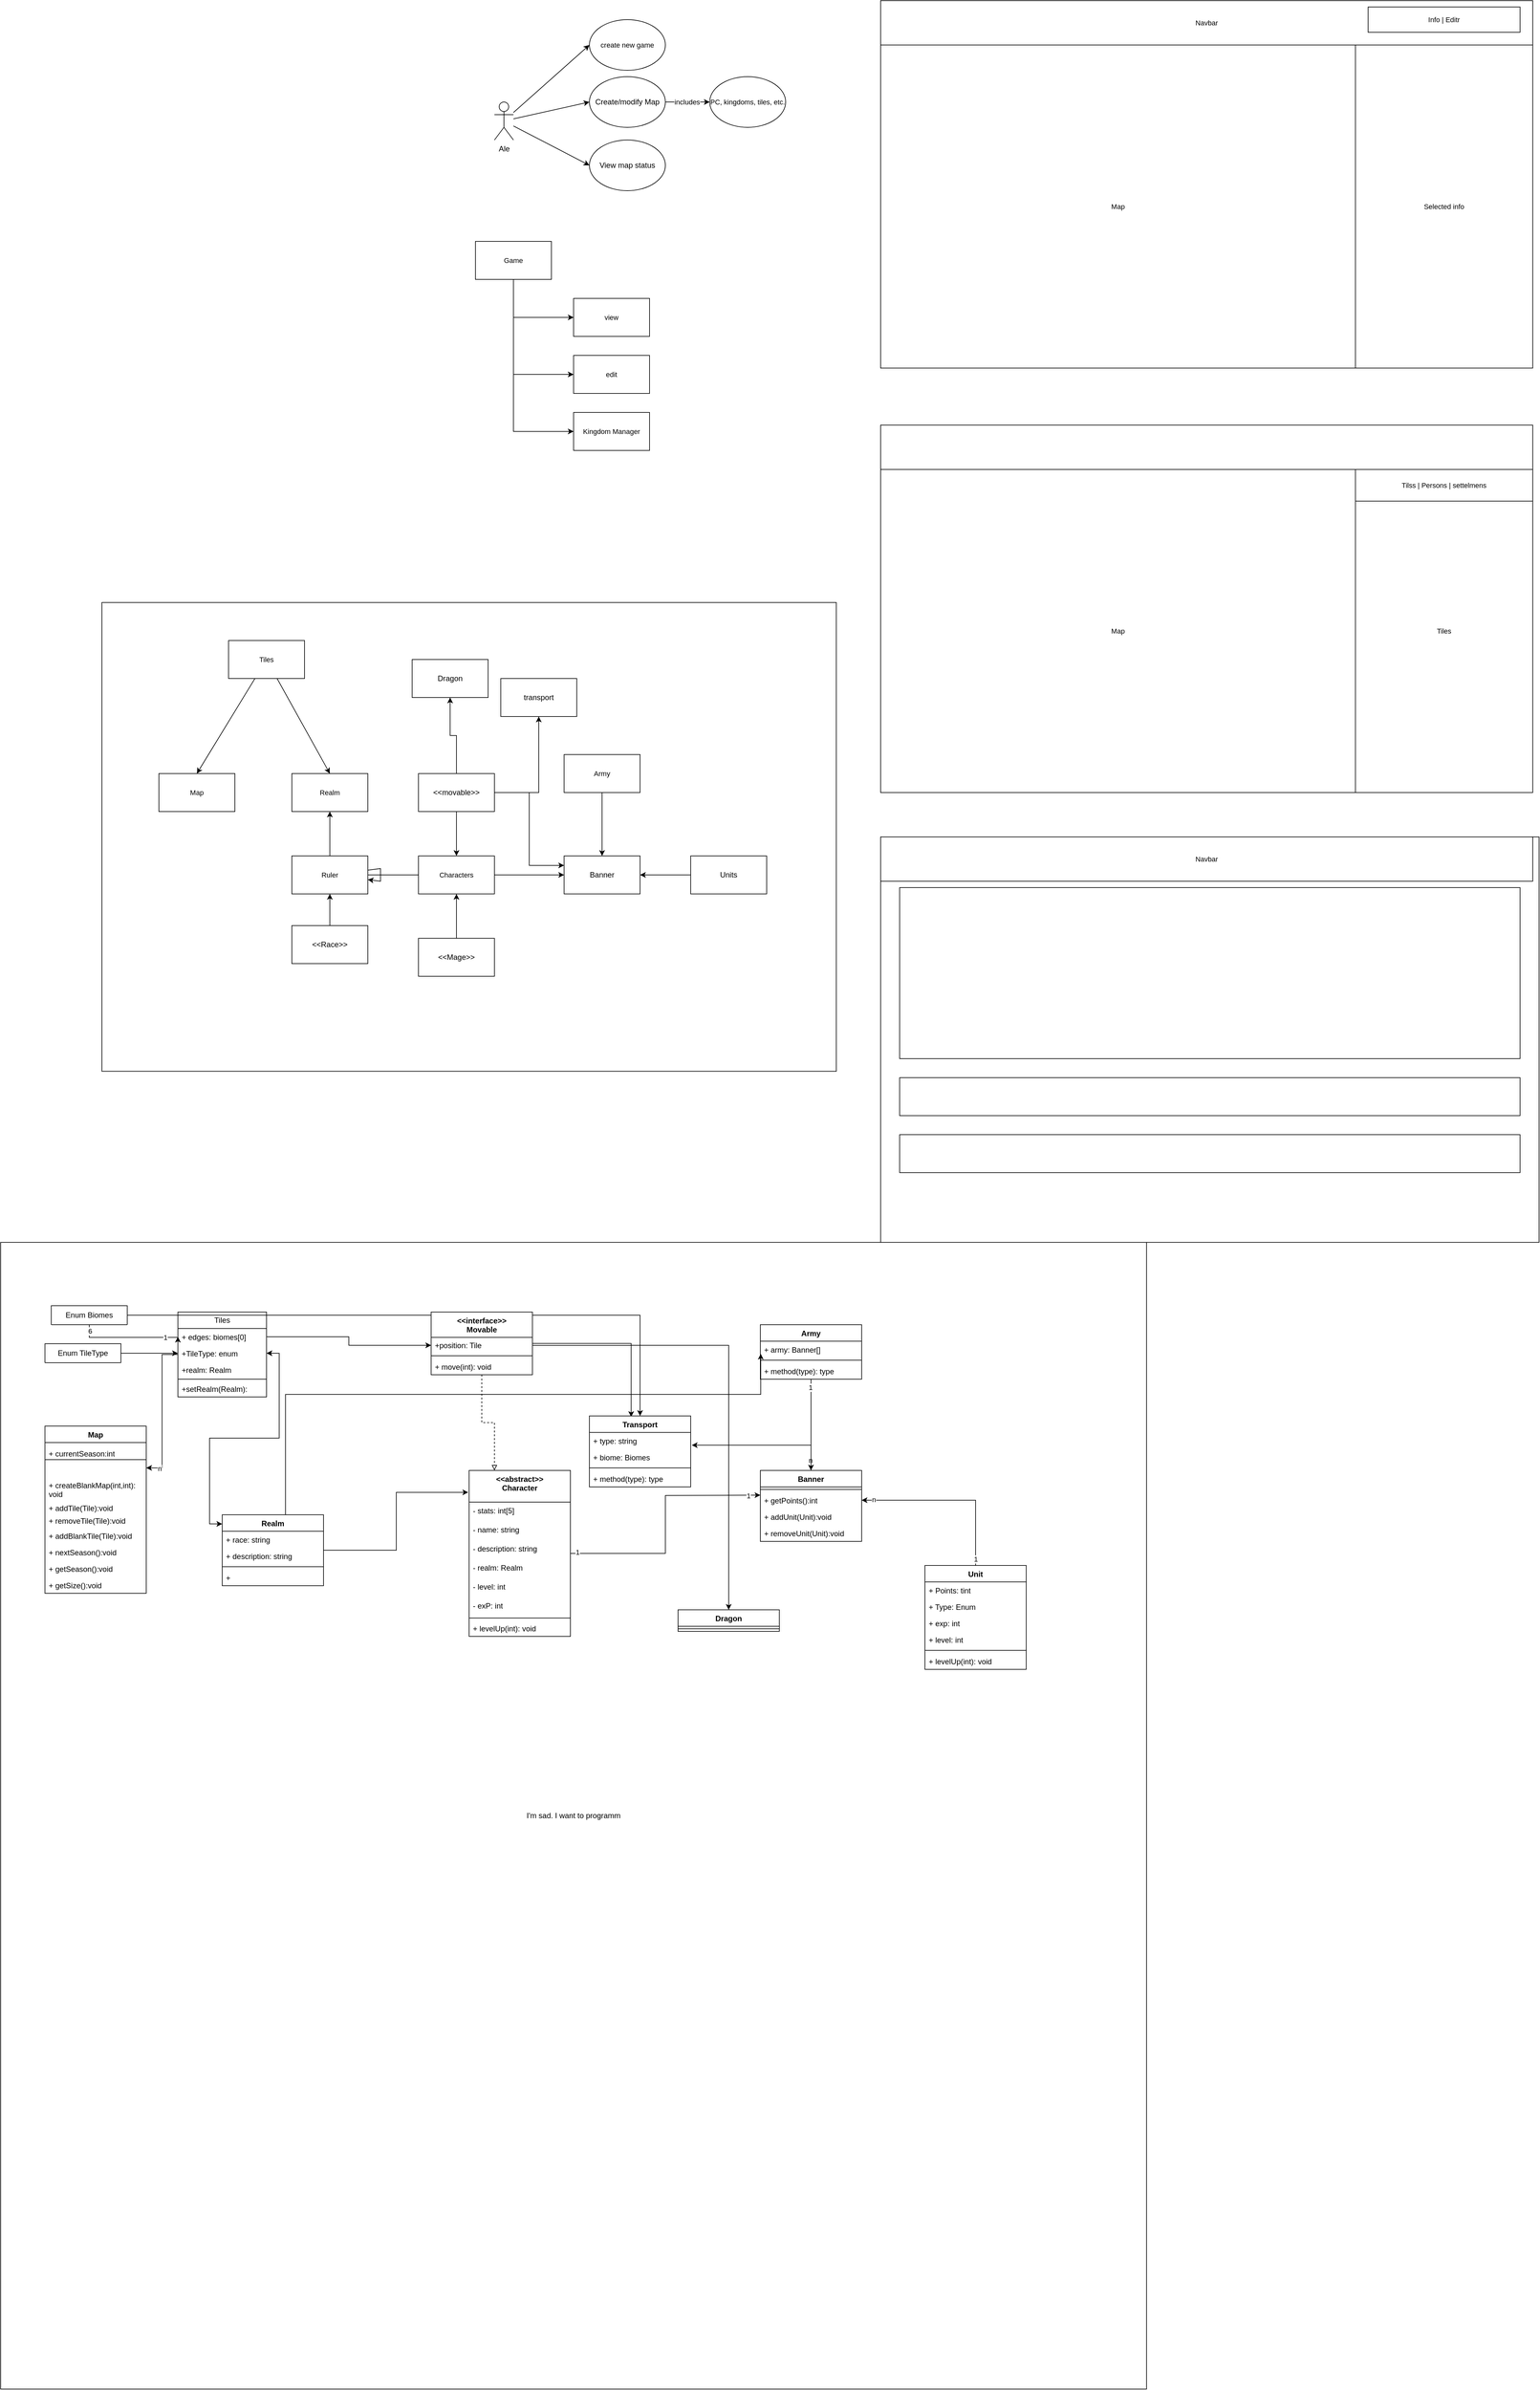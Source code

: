 <mxfile version="21.7.5" type="device">
  <diagram name="Page-1" id="TqqTAsAjZJMeNJRLHUZa">
    <mxGraphModel dx="2578" dy="933" grid="1" gridSize="10" guides="1" tooltips="1" connect="1" arrows="1" fold="1" page="1" pageScale="1" pageWidth="850" pageHeight="1100" math="0" shadow="0">
      <root>
        <mxCell id="0" />
        <mxCell id="1" parent="0" />
        <mxCell id="KVUUFLUfc_N9ao4nnfGN-22" style="edgeStyle=orthogonalEdgeStyle;rounded=0;orthogonalLoop=1;jettySize=auto;html=1;entryX=0;entryY=0.714;entryDx=0;entryDy=0;entryPerimeter=0;" edge="1" parent="1" target="CZ1lrIifO0LZKto8XflS-39">
          <mxGeometry relative="1" as="geometry">
            <mxPoint x="-390" y="2319.034" as="sourcePoint" />
          </mxGeometry>
        </mxCell>
        <mxCell id="KVUUFLUfc_N9ao4nnfGN-23" value="n" style="edgeLabel;html=1;align=center;verticalAlign=middle;resizable=0;points=[];" vertex="1" connectable="0" parent="KVUUFLUfc_N9ao4nnfGN-22">
          <mxGeometry x="-0.52" relative="1" as="geometry">
            <mxPoint as="offset" />
          </mxGeometry>
        </mxCell>
        <mxCell id="KVUUFLUfc_N9ao4nnfGN-24" value="1" style="edgeLabel;html=1;align=center;verticalAlign=middle;resizable=0;points=[];" vertex="1" connectable="0" parent="KVUUFLUfc_N9ao4nnfGN-22">
          <mxGeometry x="0.889" y="-1" relative="1" as="geometry">
            <mxPoint as="offset" />
          </mxGeometry>
        </mxCell>
        <mxCell id="pmgiUaEdcNsAFJu2POZZ-5" style="rounded=0;orthogonalLoop=1;jettySize=auto;html=1;entryX=0;entryY=0.5;entryDx=0;entryDy=0;" parent="1" source="pmgiUaEdcNsAFJu2POZZ-1" target="pmgiUaEdcNsAFJu2POZZ-2" edge="1">
          <mxGeometry relative="1" as="geometry" />
        </mxCell>
        <mxCell id="pmgiUaEdcNsAFJu2POZZ-6" style="rounded=0;orthogonalLoop=1;jettySize=auto;html=1;entryX=0;entryY=0.5;entryDx=0;entryDy=0;" parent="1" source="pmgiUaEdcNsAFJu2POZZ-1" target="pmgiUaEdcNsAFJu2POZZ-3" edge="1">
          <mxGeometry relative="1" as="geometry" />
        </mxCell>
        <mxCell id="pmgiUaEdcNsAFJu2POZZ-13" style="edgeStyle=none;shape=connector;rounded=0;orthogonalLoop=1;jettySize=auto;html=1;entryX=0;entryY=0.5;entryDx=0;entryDy=0;labelBackgroundColor=default;strokeColor=default;fontFamily=Helvetica;fontSize=11;fontColor=default;endArrow=classic;" parent="1" source="pmgiUaEdcNsAFJu2POZZ-1" target="pmgiUaEdcNsAFJu2POZZ-12" edge="1">
          <mxGeometry relative="1" as="geometry" />
        </mxCell>
        <mxCell id="pmgiUaEdcNsAFJu2POZZ-1" value="Ale" style="shape=umlActor;verticalLabelPosition=bottom;verticalAlign=top;html=1;outlineConnect=0;" parent="1" vertex="1">
          <mxGeometry x="160" y="190" width="30" height="60" as="geometry" />
        </mxCell>
        <mxCell id="pmgiUaEdcNsAFJu2POZZ-9" style="edgeStyle=none;shape=connector;rounded=0;orthogonalLoop=1;jettySize=auto;html=1;entryX=0;entryY=0.5;entryDx=0;entryDy=0;labelBackgroundColor=default;strokeColor=default;fontFamily=Helvetica;fontSize=11;fontColor=default;endArrow=classic;" parent="1" source="pmgiUaEdcNsAFJu2POZZ-2" target="pmgiUaEdcNsAFJu2POZZ-8" edge="1">
          <mxGeometry relative="1" as="geometry" />
        </mxCell>
        <mxCell id="pmgiUaEdcNsAFJu2POZZ-10" value="includes" style="edgeLabel;html=1;align=center;verticalAlign=middle;resizable=0;points=[];fontSize=11;fontFamily=Helvetica;fontColor=default;" parent="pmgiUaEdcNsAFJu2POZZ-9" connectable="0" vertex="1">
          <mxGeometry x="0.149" y="-1" relative="1" as="geometry">
            <mxPoint x="-6" y="-1" as="offset" />
          </mxGeometry>
        </mxCell>
        <mxCell id="pmgiUaEdcNsAFJu2POZZ-2" value="Create/modify Map" style="ellipse;whiteSpace=wrap;html=1;" parent="1" vertex="1">
          <mxGeometry x="310" y="150" width="120" height="80" as="geometry" />
        </mxCell>
        <mxCell id="pmgiUaEdcNsAFJu2POZZ-3" value="View map status" style="ellipse;whiteSpace=wrap;html=1;" parent="1" vertex="1">
          <mxGeometry x="310" y="250" width="120" height="80" as="geometry" />
        </mxCell>
        <mxCell id="pmgiUaEdcNsAFJu2POZZ-8" value="PC, kingdoms, tiles, etc." style="ellipse;whiteSpace=wrap;html=1;fontFamily=Helvetica;fontSize=11;fontColor=default;" parent="1" vertex="1">
          <mxGeometry x="500" y="150" width="120" height="80" as="geometry" />
        </mxCell>
        <mxCell id="pmgiUaEdcNsAFJu2POZZ-12" value="create new game" style="ellipse;whiteSpace=wrap;html=1;fontFamily=Helvetica;fontSize=11;fontColor=default;" parent="1" vertex="1">
          <mxGeometry x="310" y="60" width="120" height="80" as="geometry" />
        </mxCell>
        <mxCell id="pmgiUaEdcNsAFJu2POZZ-22" style="edgeStyle=elbowEdgeStyle;shape=connector;rounded=0;orthogonalLoop=1;jettySize=auto;html=1;entryX=0;entryY=0.5;entryDx=0;entryDy=0;labelBackgroundColor=default;strokeColor=default;fontFamily=Helvetica;fontSize=11;fontColor=default;endArrow=classic;" parent="1" source="pmgiUaEdcNsAFJu2POZZ-15" target="pmgiUaEdcNsAFJu2POZZ-18" edge="1">
          <mxGeometry relative="1" as="geometry">
            <Array as="points">
              <mxPoint x="190" y="480" />
            </Array>
          </mxGeometry>
        </mxCell>
        <mxCell id="pmgiUaEdcNsAFJu2POZZ-24" value="" style="edgeStyle=elbowEdgeStyle;shape=connector;rounded=0;orthogonalLoop=1;jettySize=auto;html=1;labelBackgroundColor=default;strokeColor=default;fontFamily=Helvetica;fontSize=11;fontColor=default;endArrow=classic;" parent="1" source="pmgiUaEdcNsAFJu2POZZ-15" target="pmgiUaEdcNsAFJu2POZZ-23" edge="1">
          <mxGeometry relative="1" as="geometry">
            <Array as="points">
              <mxPoint x="190" y="530" />
            </Array>
          </mxGeometry>
        </mxCell>
        <mxCell id="pmgiUaEdcNsAFJu2POZZ-37" value="" style="edgeStyle=elbowEdgeStyle;shape=connector;rounded=0;orthogonalLoop=1;jettySize=auto;html=1;labelBackgroundColor=default;strokeColor=default;fontFamily=Helvetica;fontSize=11;fontColor=default;endArrow=classic;" parent="1" source="pmgiUaEdcNsAFJu2POZZ-15" target="pmgiUaEdcNsAFJu2POZZ-36" edge="1">
          <mxGeometry relative="1" as="geometry">
            <Array as="points">
              <mxPoint x="190" y="640" />
            </Array>
          </mxGeometry>
        </mxCell>
        <mxCell id="pmgiUaEdcNsAFJu2POZZ-15" value="Game" style="rounded=0;whiteSpace=wrap;html=1;fontFamily=Helvetica;fontSize=11;fontColor=default;" parent="1" vertex="1">
          <mxGeometry x="130" y="410" width="120" height="60" as="geometry" />
        </mxCell>
        <mxCell id="pmgiUaEdcNsAFJu2POZZ-18" value="view" style="rounded=0;whiteSpace=wrap;html=1;fontFamily=Helvetica;fontSize=11;fontColor=default;" parent="1" vertex="1">
          <mxGeometry x="285" y="500" width="120" height="60" as="geometry" />
        </mxCell>
        <mxCell id="pmgiUaEdcNsAFJu2POZZ-23" value="edit" style="rounded=0;whiteSpace=wrap;html=1;fontFamily=Helvetica;fontSize=11;fontColor=default;" parent="1" vertex="1">
          <mxGeometry x="285" y="590" width="120" height="60" as="geometry" />
        </mxCell>
        <mxCell id="pmgiUaEdcNsAFJu2POZZ-26" value="" style="rounded=0;whiteSpace=wrap;html=1;fontFamily=Helvetica;fontSize=11;fontColor=default;" parent="1" vertex="1">
          <mxGeometry x="770" y="30" width="1030" height="580" as="geometry" />
        </mxCell>
        <mxCell id="pmgiUaEdcNsAFJu2POZZ-27" value="Navbar" style="rounded=0;whiteSpace=wrap;html=1;fontFamily=Helvetica;fontSize=11;fontColor=default;" parent="1" vertex="1">
          <mxGeometry x="770" y="30" width="1030" height="70" as="geometry" />
        </mxCell>
        <mxCell id="pmgiUaEdcNsAFJu2POZZ-28" value="Map" style="rounded=0;whiteSpace=wrap;html=1;fontFamily=Helvetica;fontSize=11;fontColor=default;" parent="1" vertex="1">
          <mxGeometry x="770" y="100" width="750" height="510" as="geometry" />
        </mxCell>
        <mxCell id="pmgiUaEdcNsAFJu2POZZ-29" value="Selected info" style="rounded=0;whiteSpace=wrap;html=1;fontFamily=Helvetica;fontSize=11;fontColor=default;" parent="1" vertex="1">
          <mxGeometry x="1520" y="100" width="280" height="510" as="geometry" />
        </mxCell>
        <mxCell id="pmgiUaEdcNsAFJu2POZZ-30" value="" style="rounded=0;whiteSpace=wrap;html=1;fontFamily=Helvetica;fontSize=11;fontColor=default;" parent="1" vertex="1">
          <mxGeometry x="770" y="700" width="1030" height="580" as="geometry" />
        </mxCell>
        <mxCell id="pmgiUaEdcNsAFJu2POZZ-31" value="MAp creator" style="rounded=0;whiteSpace=wrap;html=1;fontFamily=Helvetica;fontSize=11;fontColor=default;" parent="1" vertex="1">
          <mxGeometry x="770" y="1350" width="1030" height="70" as="geometry" />
        </mxCell>
        <mxCell id="pmgiUaEdcNsAFJu2POZZ-32" value="Map" style="rounded=0;whiteSpace=wrap;html=1;fontFamily=Helvetica;fontSize=11;fontColor=default;" parent="1" vertex="1">
          <mxGeometry x="770" y="770" width="750" height="510" as="geometry" />
        </mxCell>
        <mxCell id="pmgiUaEdcNsAFJu2POZZ-33" value="Tiles" style="rounded=0;whiteSpace=wrap;html=1;fontFamily=Helvetica;fontSize=11;fontColor=default;" parent="1" vertex="1">
          <mxGeometry x="1520" y="770" width="280" height="510" as="geometry" />
        </mxCell>
        <mxCell id="pmgiUaEdcNsAFJu2POZZ-34" value="Tilss | Persons | settelmens" style="rounded=0;whiteSpace=wrap;html=1;fontFamily=Helvetica;fontSize=11;fontColor=default;" parent="1" vertex="1">
          <mxGeometry x="1520" y="770" width="280" height="50" as="geometry" />
        </mxCell>
        <mxCell id="pmgiUaEdcNsAFJu2POZZ-35" value="Info | Editr" style="rounded=0;whiteSpace=wrap;html=1;fontFamily=Helvetica;fontSize=11;fontColor=default;" parent="1" vertex="1">
          <mxGeometry x="1540" y="40" width="240" height="40" as="geometry" />
        </mxCell>
        <mxCell id="pmgiUaEdcNsAFJu2POZZ-36" value="Kingdom Manager" style="rounded=0;whiteSpace=wrap;html=1;fontFamily=Helvetica;fontSize=11;fontColor=default;" parent="1" vertex="1">
          <mxGeometry x="285" y="680" width="120" height="60" as="geometry" />
        </mxCell>
        <mxCell id="pmgiUaEdcNsAFJu2POZZ-38" value="" style="rounded=0;whiteSpace=wrap;html=1;fontFamily=Helvetica;fontSize=11;fontColor=default;" parent="1" vertex="1">
          <mxGeometry x="770" y="1350" width="1040" height="640" as="geometry" />
        </mxCell>
        <mxCell id="pmgiUaEdcNsAFJu2POZZ-39" value="" style="rounded=0;whiteSpace=wrap;html=1;fontFamily=Helvetica;fontSize=11;fontColor=default;" parent="1" vertex="1">
          <mxGeometry x="800" y="1430" width="980" height="270" as="geometry" />
        </mxCell>
        <mxCell id="pmgiUaEdcNsAFJu2POZZ-40" value="" style="rounded=0;whiteSpace=wrap;html=1;fontFamily=Helvetica;fontSize=11;fontColor=default;" parent="1" vertex="1">
          <mxGeometry x="800" y="1730" width="980" height="60" as="geometry" />
        </mxCell>
        <mxCell id="pmgiUaEdcNsAFJu2POZZ-41" value="" style="rounded=0;whiteSpace=wrap;html=1;fontFamily=Helvetica;fontSize=11;fontColor=default;" parent="1" vertex="1">
          <mxGeometry x="800" y="1820" width="980" height="60" as="geometry" />
        </mxCell>
        <mxCell id="pmgiUaEdcNsAFJu2POZZ-42" value="Navbar" style="rounded=0;whiteSpace=wrap;html=1;fontFamily=Helvetica;fontSize=11;fontColor=default;" parent="1" vertex="1">
          <mxGeometry x="770" y="1350" width="1030" height="70" as="geometry" />
        </mxCell>
        <mxCell id="pmgiUaEdcNsAFJu2POZZ-43" value="" style="rounded=0;whiteSpace=wrap;html=1;fontFamily=Helvetica;fontSize=11;fontColor=default;" parent="1" vertex="1">
          <mxGeometry x="-460" y="980" width="1160" height="740" as="geometry" />
        </mxCell>
        <mxCell id="pmgiUaEdcNsAFJu2POZZ-44" value="Map" style="rounded=0;whiteSpace=wrap;html=1;fontFamily=Helvetica;fontSize=11;fontColor=default;" parent="1" vertex="1">
          <mxGeometry x="-370" y="1250" width="120" height="60" as="geometry" />
        </mxCell>
        <mxCell id="pmgiUaEdcNsAFJu2POZZ-73" style="edgeStyle=none;shape=connector;rounded=0;orthogonalLoop=1;jettySize=auto;html=1;entryX=0.5;entryY=0;entryDx=0;entryDy=0;labelBackgroundColor=default;strokeColor=default;fontFamily=Helvetica;fontSize=11;fontColor=default;endArrow=classic;" parent="1" source="pmgiUaEdcNsAFJu2POZZ-46" target="pmgiUaEdcNsAFJu2POZZ-44" edge="1">
          <mxGeometry relative="1" as="geometry" />
        </mxCell>
        <mxCell id="pmgiUaEdcNsAFJu2POZZ-74" style="edgeStyle=none;shape=connector;rounded=0;orthogonalLoop=1;jettySize=auto;html=1;entryX=0.5;entryY=0;entryDx=0;entryDy=0;labelBackgroundColor=default;strokeColor=default;fontFamily=Helvetica;fontSize=11;fontColor=default;endArrow=classic;" parent="1" source="pmgiUaEdcNsAFJu2POZZ-46" target="pmgiUaEdcNsAFJu2POZZ-54" edge="1">
          <mxGeometry relative="1" as="geometry" />
        </mxCell>
        <mxCell id="pmgiUaEdcNsAFJu2POZZ-46" value="Tiles" style="rounded=0;whiteSpace=wrap;html=1;fontFamily=Helvetica;fontSize=11;fontColor=default;" parent="1" vertex="1">
          <mxGeometry x="-260" y="1040" width="120" height="60" as="geometry" />
        </mxCell>
        <mxCell id="pmgiUaEdcNsAFJu2POZZ-54" value="Realm" style="rounded=0;whiteSpace=wrap;html=1;fontFamily=Helvetica;fontSize=11;fontColor=default;" parent="1" vertex="1">
          <mxGeometry x="-160" y="1250" width="120" height="60" as="geometry" />
        </mxCell>
        <mxCell id="pmgiUaEdcNsAFJu2POZZ-93" style="edgeStyle=none;rounded=0;orthogonalLoop=1;jettySize=auto;html=1;entryX=1;entryY=0.5;entryDx=0;entryDy=0;labelBackgroundColor=default;strokeColor=default;fontFamily=Helvetica;fontSize=11;fontColor=default;endArrow=none;endFill=0;" parent="1" source="pmgiUaEdcNsAFJu2POZZ-65" target="pmgiUaEdcNsAFJu2POZZ-91" edge="1">
          <mxGeometry relative="1" as="geometry" />
        </mxCell>
        <mxCell id="CZ1lrIifO0LZKto8XflS-3" value="" style="edgeStyle=orthogonalEdgeStyle;rounded=0;orthogonalLoop=1;jettySize=auto;html=1;" parent="1" source="pmgiUaEdcNsAFJu2POZZ-65" target="CZ1lrIifO0LZKto8XflS-1" edge="1">
          <mxGeometry relative="1" as="geometry" />
        </mxCell>
        <mxCell id="pmgiUaEdcNsAFJu2POZZ-65" value="Characters" style="rounded=0;whiteSpace=wrap;html=1;fontFamily=Helvetica;fontSize=11;fontColor=default;" parent="1" vertex="1">
          <mxGeometry x="40" y="1380" width="120" height="60" as="geometry" />
        </mxCell>
        <mxCell id="pmgiUaEdcNsAFJu2POZZ-92" style="edgeStyle=none;shape=connector;rounded=0;orthogonalLoop=1;jettySize=auto;html=1;labelBackgroundColor=default;strokeColor=default;fontFamily=Helvetica;fontSize=11;fontColor=default;endArrow=classic;" parent="1" source="pmgiUaEdcNsAFJu2POZZ-91" target="pmgiUaEdcNsAFJu2POZZ-54" edge="1">
          <mxGeometry relative="1" as="geometry" />
        </mxCell>
        <mxCell id="pmgiUaEdcNsAFJu2POZZ-91" value="Ruler" style="rounded=0;whiteSpace=wrap;html=1;fontFamily=Helvetica;fontSize=11;fontColor=default;" parent="1" vertex="1">
          <mxGeometry x="-160" y="1380" width="120" height="60" as="geometry" />
        </mxCell>
        <mxCell id="pmgiUaEdcNsAFJu2POZZ-94" style="edgeStyle=none;shape=connector;rounded=0;orthogonalLoop=1;jettySize=auto;html=1;labelBackgroundColor=default;strokeColor=default;fontFamily=Helvetica;fontSize=11;fontColor=default;endArrow=classic;" parent="1" source="pmgiUaEdcNsAFJu2POZZ-91" target="pmgiUaEdcNsAFJu2POZZ-91" edge="1">
          <mxGeometry relative="1" as="geometry" />
        </mxCell>
        <mxCell id="CZ1lrIifO0LZKto8XflS-6" value="" style="edgeStyle=orthogonalEdgeStyle;rounded=0;orthogonalLoop=1;jettySize=auto;html=1;" parent="1" source="pmgiUaEdcNsAFJu2POZZ-95" target="CZ1lrIifO0LZKto8XflS-1" edge="1">
          <mxGeometry relative="1" as="geometry" />
        </mxCell>
        <mxCell id="pmgiUaEdcNsAFJu2POZZ-95" value="Army" style="rounded=0;whiteSpace=wrap;html=1;fontFamily=Helvetica;fontSize=11;fontColor=default;" parent="1" vertex="1">
          <mxGeometry x="270" y="1220" width="120" height="60" as="geometry" />
        </mxCell>
        <mxCell id="CZ1lrIifO0LZKto8XflS-1" value="Banner" style="rounded=0;whiteSpace=wrap;html=1;" parent="1" vertex="1">
          <mxGeometry x="270" y="1380" width="120" height="60" as="geometry" />
        </mxCell>
        <mxCell id="CZ1lrIifO0LZKto8XflS-5" value="" style="edgeStyle=orthogonalEdgeStyle;rounded=0;orthogonalLoop=1;jettySize=auto;html=1;" parent="1" source="CZ1lrIifO0LZKto8XflS-4" target="CZ1lrIifO0LZKto8XflS-1" edge="1">
          <mxGeometry relative="1" as="geometry" />
        </mxCell>
        <mxCell id="CZ1lrIifO0LZKto8XflS-4" value="Units" style="rounded=0;whiteSpace=wrap;html=1;" parent="1" vertex="1">
          <mxGeometry x="470" y="1380" width="120" height="60" as="geometry" />
        </mxCell>
        <mxCell id="CZ1lrIifO0LZKto8XflS-8" value="" style="edgeStyle=orthogonalEdgeStyle;rounded=0;orthogonalLoop=1;jettySize=auto;html=1;" parent="1" source="CZ1lrIifO0LZKto8XflS-7" target="pmgiUaEdcNsAFJu2POZZ-65" edge="1">
          <mxGeometry relative="1" as="geometry" />
        </mxCell>
        <mxCell id="CZ1lrIifO0LZKto8XflS-7" value="&amp;lt;&amp;lt;Mage&amp;gt;&amp;gt;" style="rounded=0;whiteSpace=wrap;html=1;" parent="1" vertex="1">
          <mxGeometry x="40" y="1510" width="120" height="60" as="geometry" />
        </mxCell>
        <mxCell id="CZ1lrIifO0LZKto8XflS-15" value="Dragon" style="rounded=0;whiteSpace=wrap;html=1;" parent="1" vertex="1">
          <mxGeometry x="30" y="1070" width="120" height="60" as="geometry" />
        </mxCell>
        <mxCell id="CZ1lrIifO0LZKto8XflS-22" value="" style="edgeStyle=orthogonalEdgeStyle;rounded=0;orthogonalLoop=1;jettySize=auto;html=1;" parent="1" source="CZ1lrIifO0LZKto8XflS-21" target="pmgiUaEdcNsAFJu2POZZ-65" edge="1">
          <mxGeometry relative="1" as="geometry" />
        </mxCell>
        <mxCell id="CZ1lrIifO0LZKto8XflS-24" style="edgeStyle=orthogonalEdgeStyle;rounded=0;orthogonalLoop=1;jettySize=auto;html=1;exitX=1;exitY=0.5;exitDx=0;exitDy=0;entryX=0;entryY=0.25;entryDx=0;entryDy=0;" parent="1" source="CZ1lrIifO0LZKto8XflS-21" target="CZ1lrIifO0LZKto8XflS-1" edge="1">
          <mxGeometry relative="1" as="geometry" />
        </mxCell>
        <mxCell id="CZ1lrIifO0LZKto8XflS-25" value="" style="edgeStyle=orthogonalEdgeStyle;rounded=0;orthogonalLoop=1;jettySize=auto;html=1;" parent="1" source="CZ1lrIifO0LZKto8XflS-21" target="CZ1lrIifO0LZKto8XflS-15" edge="1">
          <mxGeometry relative="1" as="geometry" />
        </mxCell>
        <mxCell id="CZ1lrIifO0LZKto8XflS-27" style="edgeStyle=orthogonalEdgeStyle;rounded=0;orthogonalLoop=1;jettySize=auto;html=1;" parent="1" source="CZ1lrIifO0LZKto8XflS-21" target="CZ1lrIifO0LZKto8XflS-26" edge="1">
          <mxGeometry relative="1" as="geometry" />
        </mxCell>
        <mxCell id="CZ1lrIifO0LZKto8XflS-21" value="&amp;lt;&amp;lt;movable&amp;gt;&amp;gt;" style="rounded=0;whiteSpace=wrap;html=1;" parent="1" vertex="1">
          <mxGeometry x="40" y="1250" width="120" height="60" as="geometry" />
        </mxCell>
        <mxCell id="CZ1lrIifO0LZKto8XflS-26" value="transport" style="rounded=0;whiteSpace=wrap;html=1;" parent="1" vertex="1">
          <mxGeometry x="170" y="1100" width="120" height="60" as="geometry" />
        </mxCell>
        <mxCell id="CZ1lrIifO0LZKto8XflS-31" value="" style="edgeStyle=orthogonalEdgeStyle;rounded=0;orthogonalLoop=1;jettySize=auto;html=1;" parent="1" source="CZ1lrIifO0LZKto8XflS-29" target="pmgiUaEdcNsAFJu2POZZ-91" edge="1">
          <mxGeometry relative="1" as="geometry" />
        </mxCell>
        <mxCell id="CZ1lrIifO0LZKto8XflS-29" value="&amp;lt;&amp;lt;Race&amp;gt;&amp;gt;" style="rounded=0;whiteSpace=wrap;html=1;" parent="1" vertex="1">
          <mxGeometry x="-160" y="1490" width="120" height="60" as="geometry" />
        </mxCell>
        <mxCell id="CZ1lrIifO0LZKto8XflS-32" value="I&#39;m sad. I want to programm" style="whiteSpace=wrap;html=1;aspect=fixed;" parent="1" vertex="1">
          <mxGeometry x="-620" y="1990" width="1810" height="1810" as="geometry" />
        </mxCell>
        <mxCell id="KVUUFLUfc_N9ao4nnfGN-25" style="edgeStyle=orthogonalEdgeStyle;rounded=0;orthogonalLoop=1;jettySize=auto;html=1;entryX=1;entryY=0.25;entryDx=0;entryDy=0;" edge="1" parent="1" source="CZ1lrIifO0LZKto8XflS-38" target="KVUUFLUfc_N9ao4nnfGN-18">
          <mxGeometry relative="1" as="geometry" />
        </mxCell>
        <mxCell id="KVUUFLUfc_N9ao4nnfGN-26" value="n" style="edgeLabel;html=1;align=center;verticalAlign=middle;resizable=0;points=[];" vertex="1" connectable="0" parent="KVUUFLUfc_N9ao4nnfGN-25">
          <mxGeometry x="0.823" y="1" relative="1" as="geometry">
            <mxPoint as="offset" />
          </mxGeometry>
        </mxCell>
        <mxCell id="CZ1lrIifO0LZKto8XflS-38" value="Tiles" style="swimlane;fontStyle=0;childLayout=stackLayout;horizontal=1;startSize=26;fillColor=none;horizontalStack=0;resizeParent=1;resizeParentMax=0;resizeLast=0;collapsible=1;marginBottom=0;whiteSpace=wrap;html=1;" parent="1" vertex="1">
          <mxGeometry x="-340" y="2100" width="140" height="134" as="geometry" />
        </mxCell>
        <mxCell id="CZ1lrIifO0LZKto8XflS-39" value="+ edges: biomes[0]" style="text;strokeColor=none;fillColor=none;align=left;verticalAlign=top;spacingLeft=4;spacingRight=4;overflow=hidden;rotatable=0;points=[[0,0.5],[1,0.5]];portConstraint=eastwest;whiteSpace=wrap;html=1;" parent="CZ1lrIifO0LZKto8XflS-38" vertex="1">
          <mxGeometry y="26" width="140" height="26" as="geometry" />
        </mxCell>
        <mxCell id="CZ1lrIifO0LZKto8XflS-40" value="+TileType: enum" style="text;strokeColor=none;fillColor=none;align=left;verticalAlign=top;spacingLeft=4;spacingRight=4;overflow=hidden;rotatable=0;points=[[0,0.5],[1,0.5]];portConstraint=eastwest;whiteSpace=wrap;html=1;" parent="CZ1lrIifO0LZKto8XflS-38" vertex="1">
          <mxGeometry y="52" width="140" height="26" as="geometry" />
        </mxCell>
        <mxCell id="KVUUFLUfc_N9ao4nnfGN-51" value="+realm: Realm" style="text;strokeColor=none;fillColor=none;align=left;verticalAlign=top;spacingLeft=4;spacingRight=4;overflow=hidden;rotatable=0;points=[[0,0.5],[1,0.5]];portConstraint=eastwest;whiteSpace=wrap;html=1;" vertex="1" parent="CZ1lrIifO0LZKto8XflS-38">
          <mxGeometry y="78" width="140" height="26" as="geometry" />
        </mxCell>
        <mxCell id="KVUUFLUfc_N9ao4nnfGN-53" value="" style="line;strokeWidth=1;fillColor=none;align=left;verticalAlign=middle;spacingTop=-1;spacingLeft=3;spacingRight=3;rotatable=0;labelPosition=right;points=[];portConstraint=eastwest;strokeColor=inherit;" vertex="1" parent="CZ1lrIifO0LZKto8XflS-38">
          <mxGeometry y="104" width="140" height="4" as="geometry" />
        </mxCell>
        <mxCell id="KVUUFLUfc_N9ao4nnfGN-55" value="+setRealm(Realm):" style="text;strokeColor=none;fillColor=none;align=left;verticalAlign=top;spacingLeft=4;spacingRight=4;overflow=hidden;rotatable=0;points=[[0,0.5],[1,0.5]];portConstraint=eastwest;whiteSpace=wrap;html=1;" vertex="1" parent="CZ1lrIifO0LZKto8XflS-38">
          <mxGeometry y="108" width="140" height="26" as="geometry" />
        </mxCell>
        <mxCell id="KVUUFLUfc_N9ao4nnfGN-1" style="edgeStyle=orthogonalEdgeStyle;rounded=0;orthogonalLoop=1;jettySize=auto;html=1;entryX=0;entryY=0.5;entryDx=0;entryDy=0;" edge="1" parent="1" source="CZ1lrIifO0LZKto8XflS-42">
          <mxGeometry relative="1" as="geometry">
            <mxPoint x="-340" y="2139" as="targetPoint" />
            <Array as="points">
              <mxPoint x="-480" y="2140" />
              <mxPoint x="-340" y="2140" />
            </Array>
          </mxGeometry>
        </mxCell>
        <mxCell id="KVUUFLUfc_N9ao4nnfGN-2" value="1" style="edgeLabel;html=1;align=center;verticalAlign=middle;resizable=0;points=[];" vertex="1" connectable="0" parent="KVUUFLUfc_N9ao4nnfGN-1">
          <mxGeometry x="-0.926" y="3" relative="1" as="geometry">
            <mxPoint x="117" y="14" as="offset" />
          </mxGeometry>
        </mxCell>
        <mxCell id="KVUUFLUfc_N9ao4nnfGN-3" value="6" style="edgeLabel;html=1;align=center;verticalAlign=middle;resizable=0;points=[];" vertex="1" connectable="0" parent="KVUUFLUfc_N9ao4nnfGN-1">
          <mxGeometry x="0.829" y="3" relative="1" as="geometry">
            <mxPoint x="-126" y="-7" as="offset" />
          </mxGeometry>
        </mxCell>
        <mxCell id="KVUUFLUfc_N9ao4nnfGN-112" style="edgeStyle=orthogonalEdgeStyle;rounded=0;orthogonalLoop=1;jettySize=auto;html=1;" edge="1" parent="1" source="CZ1lrIifO0LZKto8XflS-42" target="KVUUFLUfc_N9ao4nnfGN-105">
          <mxGeometry relative="1" as="geometry" />
        </mxCell>
        <mxCell id="CZ1lrIifO0LZKto8XflS-42" value="Enum Biomes" style="swimlane;fontStyle=0;childLayout=stackLayout;horizontal=1;startSize=30;horizontalStack=0;resizeParent=1;resizeParentMax=0;resizeLast=0;collapsible=1;marginBottom=0;whiteSpace=wrap;html=1;" parent="1" vertex="1" collapsed="1">
          <mxGeometry x="-540" y="2090" width="120" height="30" as="geometry">
            <mxRectangle x="-540" y="2090" width="140" height="270" as="alternateBounds" />
          </mxGeometry>
        </mxCell>
        <mxCell id="CZ1lrIifO0LZKto8XflS-43" value="Mountain&lt;span style=&quot;white-space: pre;&quot;&gt;&#x9;&lt;/span&gt;" style="text;strokeColor=none;fillColor=none;align=left;verticalAlign=middle;spacingLeft=4;spacingRight=4;overflow=hidden;points=[[0,0.5],[1,0.5]];portConstraint=eastwest;rotatable=0;whiteSpace=wrap;html=1;" parent="CZ1lrIifO0LZKto8XflS-42" vertex="1">
          <mxGeometry y="30" width="140" height="30" as="geometry" />
        </mxCell>
        <mxCell id="CZ1lrIifO0LZKto8XflS-44" value="Hill" style="text;strokeColor=none;fillColor=none;align=left;verticalAlign=middle;spacingLeft=4;spacingRight=4;overflow=hidden;points=[[0,0.5],[1,0.5]];portConstraint=eastwest;rotatable=0;whiteSpace=wrap;html=1;" parent="CZ1lrIifO0LZKto8XflS-42" vertex="1">
          <mxGeometry y="60" width="140" height="30" as="geometry" />
        </mxCell>
        <mxCell id="CZ1lrIifO0LZKto8XflS-45" value="Plain" style="text;strokeColor=none;fillColor=none;align=left;verticalAlign=middle;spacingLeft=4;spacingRight=4;overflow=hidden;points=[[0,0.5],[1,0.5]];portConstraint=eastwest;rotatable=0;whiteSpace=wrap;html=1;" parent="CZ1lrIifO0LZKto8XflS-42" vertex="1">
          <mxGeometry y="90" width="140" height="30" as="geometry" />
        </mxCell>
        <mxCell id="CZ1lrIifO0LZKto8XflS-47" value="Forest" style="text;strokeColor=none;fillColor=none;align=left;verticalAlign=middle;spacingLeft=4;spacingRight=4;overflow=hidden;points=[[0,0.5],[1,0.5]];portConstraint=eastwest;rotatable=0;whiteSpace=wrap;html=1;" parent="CZ1lrIifO0LZKto8XflS-42" vertex="1">
          <mxGeometry y="120" width="140" height="30" as="geometry" />
        </mxCell>
        <mxCell id="CZ1lrIifO0LZKto8XflS-48" value="River" style="text;strokeColor=none;fillColor=none;align=left;verticalAlign=middle;spacingLeft=4;spacingRight=4;overflow=hidden;points=[[0,0.5],[1,0.5]];portConstraint=eastwest;rotatable=0;whiteSpace=wrap;html=1;" parent="CZ1lrIifO0LZKto8XflS-42" vertex="1">
          <mxGeometry y="150" width="140" height="30" as="geometry" />
        </mxCell>
        <mxCell id="CZ1lrIifO0LZKto8XflS-49" value="Coast" style="text;strokeColor=none;fillColor=none;align=left;verticalAlign=middle;spacingLeft=4;spacingRight=4;overflow=hidden;points=[[0,0.5],[1,0.5]];portConstraint=eastwest;rotatable=0;whiteSpace=wrap;html=1;" parent="CZ1lrIifO0LZKto8XflS-42" vertex="1">
          <mxGeometry y="180" width="140" height="30" as="geometry" />
        </mxCell>
        <mxCell id="CZ1lrIifO0LZKto8XflS-50" value="Sea" style="text;strokeColor=none;fillColor=none;align=left;verticalAlign=middle;spacingLeft=4;spacingRight=4;overflow=hidden;points=[[0,0.5],[1,0.5]];portConstraint=eastwest;rotatable=0;whiteSpace=wrap;html=1;" parent="CZ1lrIifO0LZKto8XflS-42" vertex="1">
          <mxGeometry y="210" width="140" height="30" as="geometry" />
        </mxCell>
        <mxCell id="CZ1lrIifO0LZKto8XflS-51" value="Swamp" style="text;strokeColor=none;fillColor=none;align=left;verticalAlign=middle;spacingLeft=4;spacingRight=4;overflow=hidden;points=[[0,0.5],[1,0.5]];portConstraint=eastwest;rotatable=0;whiteSpace=wrap;html=1;" parent="CZ1lrIifO0LZKto8XflS-42" vertex="1">
          <mxGeometry y="240" width="140" height="30" as="geometry" />
        </mxCell>
        <mxCell id="CZ1lrIifO0LZKto8XflS-62" style="edgeStyle=orthogonalEdgeStyle;rounded=0;orthogonalLoop=1;jettySize=auto;html=1;entryX=0;entryY=0.5;entryDx=0;entryDy=0;" parent="1" source="CZ1lrIifO0LZKto8XflS-52" target="CZ1lrIifO0LZKto8XflS-40" edge="1">
          <mxGeometry relative="1" as="geometry" />
        </mxCell>
        <mxCell id="CZ1lrIifO0LZKto8XflS-52" value="Enum TileType" style="swimlane;fontStyle=0;childLayout=stackLayout;horizontal=1;startSize=30;horizontalStack=0;resizeParent=1;resizeParentMax=0;resizeLast=0;collapsible=1;marginBottom=0;whiteSpace=wrap;html=1;" parent="1" vertex="1" collapsed="1">
          <mxGeometry x="-550" y="2150" width="120" height="30" as="geometry">
            <mxRectangle x="-550" y="2150" width="140" height="180" as="alternateBounds" />
          </mxGeometry>
        </mxCell>
        <mxCell id="CZ1lrIifO0LZKto8XflS-53" value="Lowland" style="text;strokeColor=none;fillColor=none;align=left;verticalAlign=middle;spacingLeft=4;spacingRight=4;overflow=hidden;points=[[0,0.5],[1,0.5]];portConstraint=eastwest;rotatable=0;whiteSpace=wrap;html=1;" parent="CZ1lrIifO0LZKto8XflS-52" vertex="1">
          <mxGeometry y="30" width="140" height="30" as="geometry" />
        </mxCell>
        <mxCell id="CZ1lrIifO0LZKto8XflS-54" value="Highland" style="text;strokeColor=none;fillColor=none;align=left;verticalAlign=middle;spacingLeft=4;spacingRight=4;overflow=hidden;points=[[0,0.5],[1,0.5]];portConstraint=eastwest;rotatable=0;whiteSpace=wrap;html=1;" parent="CZ1lrIifO0LZKto8XflS-52" vertex="1">
          <mxGeometry y="60" width="140" height="30" as="geometry" />
        </mxCell>
        <mxCell id="CZ1lrIifO0LZKto8XflS-55" value="River Valley" style="text;strokeColor=none;fillColor=none;align=left;verticalAlign=middle;spacingLeft=4;spacingRight=4;overflow=hidden;points=[[0,0.5],[1,0.5]];portConstraint=eastwest;rotatable=0;whiteSpace=wrap;html=1;" parent="CZ1lrIifO0LZKto8XflS-52" vertex="1">
          <mxGeometry y="90" width="140" height="30" as="geometry" />
        </mxCell>
        <mxCell id="CZ1lrIifO0LZKto8XflS-56" value="Coastal" style="text;strokeColor=none;fillColor=none;align=left;verticalAlign=middle;spacingLeft=4;spacingRight=4;overflow=hidden;points=[[0,0.5],[1,0.5]];portConstraint=eastwest;rotatable=0;whiteSpace=wrap;html=1;" parent="CZ1lrIifO0LZKto8XflS-52" vertex="1">
          <mxGeometry y="120" width="140" height="30" as="geometry" />
        </mxCell>
        <mxCell id="CZ1lrIifO0LZKto8XflS-57" value="none" style="text;strokeColor=none;fillColor=none;align=left;verticalAlign=middle;spacingLeft=4;spacingRight=4;overflow=hidden;points=[[0,0.5],[1,0.5]];portConstraint=eastwest;rotatable=0;whiteSpace=wrap;html=1;" parent="CZ1lrIifO0LZKto8XflS-52" vertex="1">
          <mxGeometry y="150" width="140" height="30" as="geometry" />
        </mxCell>
        <mxCell id="KVUUFLUfc_N9ao4nnfGN-8" style="edgeStyle=orthogonalEdgeStyle;rounded=0;orthogonalLoop=1;jettySize=auto;html=1;exitX=1;exitY=0.5;exitDx=0;exitDy=0;entryX=0;entryY=0.5;entryDx=0;entryDy=0;" edge="1" parent="1" source="CZ1lrIifO0LZKto8XflS-39" target="KVUUFLUfc_N9ao4nnfGN-16">
          <mxGeometry relative="1" as="geometry">
            <mxPoint x="60" y="2151.5" as="targetPoint" />
          </mxGeometry>
        </mxCell>
        <mxCell id="KVUUFLUfc_N9ao4nnfGN-57" style="edgeStyle=orthogonalEdgeStyle;rounded=0;orthogonalLoop=1;jettySize=auto;html=1;entryX=0.25;entryY=0;entryDx=0;entryDy=0;endArrow=block;endFill=0;dashed=1;" edge="1" parent="1" source="KVUUFLUfc_N9ao4nnfGN-12" target="KVUUFLUfc_N9ao4nnfGN-46">
          <mxGeometry relative="1" as="geometry" />
        </mxCell>
        <mxCell id="KVUUFLUfc_N9ao4nnfGN-109" style="edgeStyle=orthogonalEdgeStyle;rounded=0;orthogonalLoop=1;jettySize=auto;html=1;entryX=0.412;entryY=0.014;entryDx=0;entryDy=0;entryPerimeter=0;" edge="1" parent="1" source="KVUUFLUfc_N9ao4nnfGN-12" target="KVUUFLUfc_N9ao4nnfGN-105">
          <mxGeometry relative="1" as="geometry" />
        </mxCell>
        <mxCell id="KVUUFLUfc_N9ao4nnfGN-12" value="&amp;lt;&amp;lt;interface&amp;gt;&amp;gt;&lt;br style=&quot;border-color: var(--border-color);&quot;&gt;Movable" style="swimlane;fontStyle=1;align=center;verticalAlign=top;childLayout=stackLayout;horizontal=1;startSize=40;horizontalStack=0;resizeParent=1;resizeParentMax=0;resizeLast=0;collapsible=1;marginBottom=0;whiteSpace=wrap;html=1;" vertex="1" parent="1">
          <mxGeometry x="60" y="2100" width="160" height="99" as="geometry" />
        </mxCell>
        <mxCell id="KVUUFLUfc_N9ao4nnfGN-16" value="+position: Tile" style="text;html=1;strokeColor=none;fillColor=none;align=left;verticalAlign=middle;spacingLeft=4;spacingRight=4;overflow=hidden;rotatable=0;points=[[0,0.5],[1,0.5]];portConstraint=eastwest;whiteSpace=wrap;" vertex="1" parent="KVUUFLUfc_N9ao4nnfGN-12">
          <mxGeometry y="40" width="160" height="25" as="geometry" />
        </mxCell>
        <mxCell id="KVUUFLUfc_N9ao4nnfGN-14" value="" style="line;strokeWidth=1;fillColor=none;align=left;verticalAlign=middle;spacingTop=-1;spacingLeft=3;spacingRight=3;rotatable=0;labelPosition=right;points=[];portConstraint=eastwest;strokeColor=inherit;" vertex="1" parent="KVUUFLUfc_N9ao4nnfGN-12">
          <mxGeometry y="65" width="160" height="8" as="geometry" />
        </mxCell>
        <mxCell id="KVUUFLUfc_N9ao4nnfGN-15" value="+ move(int): void" style="text;strokeColor=none;fillColor=none;align=left;verticalAlign=top;spacingLeft=4;spacingRight=4;overflow=hidden;rotatable=0;points=[[0,0.5],[1,0.5]];portConstraint=eastwest;whiteSpace=wrap;html=1;" vertex="1" parent="KVUUFLUfc_N9ao4nnfGN-12">
          <mxGeometry y="73" width="160" height="26" as="geometry" />
        </mxCell>
        <mxCell id="KVUUFLUfc_N9ao4nnfGN-18" value="Map" style="swimlane;fontStyle=1;align=center;verticalAlign=top;childLayout=stackLayout;horizontal=1;startSize=26;horizontalStack=0;resizeParent=1;resizeParentMax=0;resizeLast=0;collapsible=1;marginBottom=0;whiteSpace=wrap;html=1;" vertex="1" parent="1">
          <mxGeometry x="-550" y="2280" width="160" height="264" as="geometry" />
        </mxCell>
        <mxCell id="KVUUFLUfc_N9ao4nnfGN-20" value="" style="line;strokeWidth=1;fillColor=none;align=left;verticalAlign=middle;spacingTop=-1;spacingLeft=3;spacingRight=3;rotatable=0;labelPosition=right;points=[];portConstraint=eastwest;strokeColor=inherit;" vertex="1" parent="KVUUFLUfc_N9ao4nnfGN-18">
          <mxGeometry y="26" width="160" height="54" as="geometry" />
        </mxCell>
        <mxCell id="KVUUFLUfc_N9ao4nnfGN-21" value="+ createBlankMap(int,int): void" style="text;strokeColor=none;fillColor=none;align=left;verticalAlign=top;spacingLeft=4;spacingRight=4;overflow=hidden;rotatable=0;points=[[0,0.5],[1,0.5]];portConstraint=eastwest;whiteSpace=wrap;html=1;" vertex="1" parent="KVUUFLUfc_N9ao4nnfGN-18">
          <mxGeometry y="80" width="160" height="36" as="geometry" />
        </mxCell>
        <mxCell id="KVUUFLUfc_N9ao4nnfGN-32" value="+ addTile(Tile):void" style="text;strokeColor=none;fillColor=none;align=left;verticalAlign=top;spacingLeft=4;spacingRight=4;overflow=hidden;rotatable=0;points=[[0,0.5],[1,0.5]];portConstraint=eastwest;whiteSpace=wrap;html=1;" vertex="1" parent="KVUUFLUfc_N9ao4nnfGN-18">
          <mxGeometry y="116" width="160" height="20" as="geometry" />
        </mxCell>
        <mxCell id="KVUUFLUfc_N9ao4nnfGN-33" value="+ removeTile(Tile):void" style="text;strokeColor=none;fillColor=none;align=left;verticalAlign=top;spacingLeft=4;spacingRight=4;overflow=hidden;rotatable=0;points=[[0,0.5],[1,0.5]];portConstraint=eastwest;whiteSpace=wrap;html=1;" vertex="1" parent="KVUUFLUfc_N9ao4nnfGN-18">
          <mxGeometry y="136" width="160" height="24" as="geometry" />
        </mxCell>
        <mxCell id="KVUUFLUfc_N9ao4nnfGN-34" value="+ addBlankTile(Tile):void" style="text;strokeColor=none;fillColor=none;align=left;verticalAlign=top;spacingLeft=4;spacingRight=4;overflow=hidden;rotatable=0;points=[[0,0.5],[1,0.5]];portConstraint=eastwest;whiteSpace=wrap;html=1;" vertex="1" parent="KVUUFLUfc_N9ao4nnfGN-18">
          <mxGeometry y="160" width="160" height="26" as="geometry" />
        </mxCell>
        <mxCell id="KVUUFLUfc_N9ao4nnfGN-36" value="+ nextSeason():void" style="text;strokeColor=none;fillColor=none;align=left;verticalAlign=top;spacingLeft=4;spacingRight=4;overflow=hidden;rotatable=0;points=[[0,0.5],[1,0.5]];portConstraint=eastwest;whiteSpace=wrap;html=1;" vertex="1" parent="KVUUFLUfc_N9ao4nnfGN-18">
          <mxGeometry y="186" width="160" height="26" as="geometry" />
        </mxCell>
        <mxCell id="KVUUFLUfc_N9ao4nnfGN-37" value="+ getSeason():void" style="text;strokeColor=none;fillColor=none;align=left;verticalAlign=top;spacingLeft=4;spacingRight=4;overflow=hidden;rotatable=0;points=[[0,0.5],[1,0.5]];portConstraint=eastwest;whiteSpace=wrap;html=1;" vertex="1" parent="KVUUFLUfc_N9ao4nnfGN-18">
          <mxGeometry y="212" width="160" height="26" as="geometry" />
        </mxCell>
        <mxCell id="KVUUFLUfc_N9ao4nnfGN-38" value="+ getSize():void" style="text;strokeColor=none;fillColor=none;align=left;verticalAlign=top;spacingLeft=4;spacingRight=4;overflow=hidden;rotatable=0;points=[[0,0.5],[1,0.5]];portConstraint=eastwest;whiteSpace=wrap;html=1;" vertex="1" parent="KVUUFLUfc_N9ao4nnfGN-18">
          <mxGeometry y="238" width="160" height="26" as="geometry" />
        </mxCell>
        <mxCell id="KVUUFLUfc_N9ao4nnfGN-40" value="+ currentSeason:int" style="text;strokeColor=none;fillColor=none;align=left;verticalAlign=top;spacingLeft=4;spacingRight=4;overflow=hidden;rotatable=0;points=[[0,0.5],[1,0.5]];portConstraint=eastwest;whiteSpace=wrap;html=1;" vertex="1" parent="1">
          <mxGeometry x="-550" y="2310" width="160" height="24" as="geometry" />
        </mxCell>
        <mxCell id="KVUUFLUfc_N9ao4nnfGN-74" style="edgeStyle=orthogonalEdgeStyle;rounded=0;orthogonalLoop=1;jettySize=auto;html=1;entryX=-0.009;entryY=0.132;entryDx=0;entryDy=0;entryPerimeter=0;" edge="1" parent="1" source="KVUUFLUfc_N9ao4nnfGN-41" target="KVUUFLUfc_N9ao4nnfGN-46">
          <mxGeometry relative="1" as="geometry">
            <mxPoint x="-120" y="2519" as="targetPoint" />
          </mxGeometry>
        </mxCell>
        <mxCell id="KVUUFLUfc_N9ao4nnfGN-75" style="edgeStyle=orthogonalEdgeStyle;rounded=0;orthogonalLoop=1;jettySize=auto;html=1;entryX=0.004;entryY=0.767;entryDx=0;entryDy=0;entryPerimeter=0;" edge="1" parent="1" source="KVUUFLUfc_N9ao4nnfGN-41" target="KVUUFLUfc_N9ao4nnfGN-71">
          <mxGeometry relative="1" as="geometry">
            <Array as="points">
              <mxPoint x="-170" y="2435" />
              <mxPoint x="-170" y="2230" />
              <mxPoint x="581" y="2230" />
            </Array>
          </mxGeometry>
        </mxCell>
        <mxCell id="KVUUFLUfc_N9ao4nnfGN-41" value="Realm" style="swimlane;fontStyle=1;align=center;verticalAlign=top;childLayout=stackLayout;horizontal=1;startSize=26;horizontalStack=0;resizeParent=1;resizeParentMax=0;resizeLast=0;collapsible=1;marginBottom=0;whiteSpace=wrap;html=1;" vertex="1" parent="1">
          <mxGeometry x="-270" y="2420" width="160" height="112" as="geometry">
            <mxRectangle x="-270" y="2420" width="80" height="30" as="alternateBounds" />
          </mxGeometry>
        </mxCell>
        <mxCell id="KVUUFLUfc_N9ao4nnfGN-42" value="+ race: string&amp;nbsp;" style="text;strokeColor=none;fillColor=none;align=left;verticalAlign=top;spacingLeft=4;spacingRight=4;overflow=hidden;rotatable=0;points=[[0,0.5],[1,0.5]];portConstraint=eastwest;whiteSpace=wrap;html=1;" vertex="1" parent="KVUUFLUfc_N9ao4nnfGN-41">
          <mxGeometry y="26" width="160" height="26" as="geometry" />
        </mxCell>
        <mxCell id="KVUUFLUfc_N9ao4nnfGN-81" value="+ description: string&amp;nbsp;" style="text;strokeColor=none;fillColor=none;align=left;verticalAlign=top;spacingLeft=4;spacingRight=4;overflow=hidden;rotatable=0;points=[[0,0.5],[1,0.5]];portConstraint=eastwest;whiteSpace=wrap;html=1;" vertex="1" parent="KVUUFLUfc_N9ao4nnfGN-41">
          <mxGeometry y="52" width="160" height="26" as="geometry" />
        </mxCell>
        <mxCell id="KVUUFLUfc_N9ao4nnfGN-43" value="" style="line;strokeWidth=1;fillColor=none;align=left;verticalAlign=middle;spacingTop=-1;spacingLeft=3;spacingRight=3;rotatable=0;labelPosition=right;points=[];portConstraint=eastwest;strokeColor=inherit;" vertex="1" parent="KVUUFLUfc_N9ao4nnfGN-41">
          <mxGeometry y="78" width="160" height="8" as="geometry" />
        </mxCell>
        <mxCell id="KVUUFLUfc_N9ao4nnfGN-44" value="+&amp;nbsp;" style="text;strokeColor=none;fillColor=none;align=left;verticalAlign=top;spacingLeft=4;spacingRight=4;overflow=hidden;rotatable=0;points=[[0,0.5],[1,0.5]];portConstraint=eastwest;whiteSpace=wrap;html=1;" vertex="1" parent="KVUUFLUfc_N9ao4nnfGN-41">
          <mxGeometry y="86" width="160" height="26" as="geometry" />
        </mxCell>
        <mxCell id="KVUUFLUfc_N9ao4nnfGN-45" style="edgeStyle=orthogonalEdgeStyle;rounded=0;orthogonalLoop=1;jettySize=auto;html=1;entryX=0;entryY=0.129;entryDx=0;entryDy=0;entryPerimeter=0;startArrow=classic;startFill=1;" edge="1" parent="1" source="CZ1lrIifO0LZKto8XflS-40" target="KVUUFLUfc_N9ao4nnfGN-41">
          <mxGeometry relative="1" as="geometry" />
        </mxCell>
        <mxCell id="KVUUFLUfc_N9ao4nnfGN-80" style="edgeStyle=orthogonalEdgeStyle;rounded=0;orthogonalLoop=1;jettySize=auto;html=1;" edge="1" parent="1" source="KVUUFLUfc_N9ao4nnfGN-46">
          <mxGeometry relative="1" as="geometry">
            <mxPoint x="580" y="2389.034" as="targetPoint" />
          </mxGeometry>
        </mxCell>
        <mxCell id="KVUUFLUfc_N9ao4nnfGN-96" value="1" style="edgeLabel;html=1;align=center;verticalAlign=middle;resizable=0;points=[];" vertex="1" connectable="0" parent="KVUUFLUfc_N9ao4nnfGN-80">
          <mxGeometry x="-0.944" y="2" relative="1" as="geometry">
            <mxPoint as="offset" />
          </mxGeometry>
        </mxCell>
        <mxCell id="KVUUFLUfc_N9ao4nnfGN-97" value="1" style="edgeLabel;html=1;align=center;verticalAlign=middle;resizable=0;points=[];" vertex="1" connectable="0" parent="KVUUFLUfc_N9ao4nnfGN-80">
          <mxGeometry x="0.901" y="-1" relative="1" as="geometry">
            <mxPoint as="offset" />
          </mxGeometry>
        </mxCell>
        <mxCell id="KVUUFLUfc_N9ao4nnfGN-46" value="&amp;lt;&amp;lt;abstract&amp;gt;&amp;gt;&lt;br&gt;Character" style="swimlane;fontStyle=1;align=center;verticalAlign=top;childLayout=stackLayout;horizontal=1;startSize=50;horizontalStack=0;resizeParent=1;resizeParentMax=0;resizeLast=0;collapsible=1;marginBottom=0;whiteSpace=wrap;html=1;" vertex="1" parent="1">
          <mxGeometry x="120" y="2350" width="160" height="262" as="geometry" />
        </mxCell>
        <mxCell id="KVUUFLUfc_N9ao4nnfGN-47" value="- stats: int[5]" style="text;strokeColor=none;fillColor=none;align=left;verticalAlign=top;spacingLeft=4;spacingRight=4;overflow=hidden;rotatable=0;points=[[0,0.5],[1,0.5]];portConstraint=eastwest;whiteSpace=wrap;html=1;" vertex="1" parent="KVUUFLUfc_N9ao4nnfGN-46">
          <mxGeometry y="50" width="160" height="30" as="geometry" />
        </mxCell>
        <mxCell id="KVUUFLUfc_N9ao4nnfGN-59" value="- name: string" style="text;strokeColor=none;fillColor=none;align=left;verticalAlign=top;spacingLeft=4;spacingRight=4;overflow=hidden;rotatable=0;points=[[0,0.5],[1,0.5]];portConstraint=eastwest;whiteSpace=wrap;html=1;" vertex="1" parent="KVUUFLUfc_N9ao4nnfGN-46">
          <mxGeometry y="80" width="160" height="30" as="geometry" />
        </mxCell>
        <mxCell id="KVUUFLUfc_N9ao4nnfGN-58" value="- description: string" style="text;strokeColor=none;fillColor=none;align=left;verticalAlign=top;spacingLeft=4;spacingRight=4;overflow=hidden;rotatable=0;points=[[0,0.5],[1,0.5]];portConstraint=eastwest;whiteSpace=wrap;html=1;" vertex="1" parent="KVUUFLUfc_N9ao4nnfGN-46">
          <mxGeometry y="110" width="160" height="30" as="geometry" />
        </mxCell>
        <mxCell id="KVUUFLUfc_N9ao4nnfGN-60" value="- realm: Realm" style="text;strokeColor=none;fillColor=none;align=left;verticalAlign=top;spacingLeft=4;spacingRight=4;overflow=hidden;rotatable=0;points=[[0,0.5],[1,0.5]];portConstraint=eastwest;whiteSpace=wrap;html=1;" vertex="1" parent="KVUUFLUfc_N9ao4nnfGN-46">
          <mxGeometry y="140" width="160" height="30" as="geometry" />
        </mxCell>
        <mxCell id="KVUUFLUfc_N9ao4nnfGN-62" value="- level: int" style="text;strokeColor=none;fillColor=none;align=left;verticalAlign=top;spacingLeft=4;spacingRight=4;overflow=hidden;rotatable=0;points=[[0,0.5],[1,0.5]];portConstraint=eastwest;whiteSpace=wrap;html=1;" vertex="1" parent="KVUUFLUfc_N9ao4nnfGN-46">
          <mxGeometry y="170" width="160" height="30" as="geometry" />
        </mxCell>
        <mxCell id="KVUUFLUfc_N9ao4nnfGN-63" value="- exP: int" style="text;strokeColor=none;fillColor=none;align=left;verticalAlign=top;spacingLeft=4;spacingRight=4;overflow=hidden;rotatable=0;points=[[0,0.5],[1,0.5]];portConstraint=eastwest;whiteSpace=wrap;html=1;" vertex="1" parent="KVUUFLUfc_N9ao4nnfGN-46">
          <mxGeometry y="200" width="160" height="30" as="geometry" />
        </mxCell>
        <mxCell id="KVUUFLUfc_N9ao4nnfGN-48" value="" style="line;strokeWidth=1;fillColor=none;align=left;verticalAlign=middle;spacingTop=-1;spacingLeft=3;spacingRight=3;rotatable=0;labelPosition=right;points=[];portConstraint=eastwest;strokeColor=inherit;" vertex="1" parent="KVUUFLUfc_N9ao4nnfGN-46">
          <mxGeometry y="230" width="160" height="6" as="geometry" />
        </mxCell>
        <mxCell id="KVUUFLUfc_N9ao4nnfGN-49" value="+ levelUp(int): void" style="text;strokeColor=none;fillColor=none;align=left;verticalAlign=top;spacingLeft=4;spacingRight=4;overflow=hidden;rotatable=0;points=[[0,0.5],[1,0.5]];portConstraint=eastwest;whiteSpace=wrap;html=1;" vertex="1" parent="KVUUFLUfc_N9ao4nnfGN-46">
          <mxGeometry y="236" width="160" height="26" as="geometry" />
        </mxCell>
        <mxCell id="KVUUFLUfc_N9ao4nnfGN-93" style="edgeStyle=orthogonalEdgeStyle;rounded=0;orthogonalLoop=1;jettySize=auto;html=1;" edge="1" parent="1" source="KVUUFLUfc_N9ao4nnfGN-70" target="KVUUFLUfc_N9ao4nnfGN-76">
          <mxGeometry relative="1" as="geometry" />
        </mxCell>
        <mxCell id="KVUUFLUfc_N9ao4nnfGN-98" value="n" style="edgeLabel;html=1;align=center;verticalAlign=middle;resizable=0;points=[];" vertex="1" connectable="0" parent="KVUUFLUfc_N9ao4nnfGN-93">
          <mxGeometry x="0.771" y="-1" relative="1" as="geometry">
            <mxPoint as="offset" />
          </mxGeometry>
        </mxCell>
        <mxCell id="KVUUFLUfc_N9ao4nnfGN-99" value="1" style="edgeLabel;html=1;align=center;verticalAlign=middle;resizable=0;points=[];" vertex="1" connectable="0" parent="KVUUFLUfc_N9ao4nnfGN-93">
          <mxGeometry x="-0.829" y="-1" relative="1" as="geometry">
            <mxPoint as="offset" />
          </mxGeometry>
        </mxCell>
        <mxCell id="KVUUFLUfc_N9ao4nnfGN-70" value="Army" style="swimlane;fontStyle=1;align=center;verticalAlign=top;childLayout=stackLayout;horizontal=1;startSize=26;horizontalStack=0;resizeParent=1;resizeParentMax=0;resizeLast=0;collapsible=1;marginBottom=0;whiteSpace=wrap;html=1;" vertex="1" parent="1">
          <mxGeometry x="580" y="2120" width="160" height="86" as="geometry" />
        </mxCell>
        <mxCell id="KVUUFLUfc_N9ao4nnfGN-71" value="+ army: Banner[]" style="text;strokeColor=none;fillColor=none;align=left;verticalAlign=top;spacingLeft=4;spacingRight=4;overflow=hidden;rotatable=0;points=[[0,0.5],[1,0.5]];portConstraint=eastwest;whiteSpace=wrap;html=1;" vertex="1" parent="KVUUFLUfc_N9ao4nnfGN-70">
          <mxGeometry y="26" width="160" height="26" as="geometry" />
        </mxCell>
        <mxCell id="KVUUFLUfc_N9ao4nnfGN-72" value="" style="line;strokeWidth=1;fillColor=none;align=left;verticalAlign=middle;spacingTop=-1;spacingLeft=3;spacingRight=3;rotatable=0;labelPosition=right;points=[];portConstraint=eastwest;strokeColor=inherit;" vertex="1" parent="KVUUFLUfc_N9ao4nnfGN-70">
          <mxGeometry y="52" width="160" height="8" as="geometry" />
        </mxCell>
        <mxCell id="KVUUFLUfc_N9ao4nnfGN-73" value="+ method(type): type" style="text;strokeColor=none;fillColor=none;align=left;verticalAlign=top;spacingLeft=4;spacingRight=4;overflow=hidden;rotatable=0;points=[[0,0.5],[1,0.5]];portConstraint=eastwest;whiteSpace=wrap;html=1;" vertex="1" parent="KVUUFLUfc_N9ao4nnfGN-70">
          <mxGeometry y="60" width="160" height="26" as="geometry" />
        </mxCell>
        <mxCell id="KVUUFLUfc_N9ao4nnfGN-110" style="edgeStyle=orthogonalEdgeStyle;rounded=0;orthogonalLoop=1;jettySize=auto;html=1;entryX=1.011;entryY=0.772;entryDx=0;entryDy=0;entryPerimeter=0;" edge="1" parent="1" source="KVUUFLUfc_N9ao4nnfGN-76" target="KVUUFLUfc_N9ao4nnfGN-106">
          <mxGeometry relative="1" as="geometry" />
        </mxCell>
        <mxCell id="KVUUFLUfc_N9ao4nnfGN-76" value="Banner" style="swimlane;fontStyle=1;align=center;verticalAlign=top;childLayout=stackLayout;horizontal=1;startSize=26;horizontalStack=0;resizeParent=1;resizeParentMax=0;resizeLast=0;collapsible=1;marginBottom=0;whiteSpace=wrap;html=1;" vertex="1" parent="1">
          <mxGeometry x="580" y="2350" width="160" height="112" as="geometry" />
        </mxCell>
        <mxCell id="KVUUFLUfc_N9ao4nnfGN-78" value="" style="line;strokeWidth=1;fillColor=none;align=left;verticalAlign=middle;spacingTop=-1;spacingLeft=3;spacingRight=3;rotatable=0;labelPosition=right;points=[];portConstraint=eastwest;strokeColor=inherit;" vertex="1" parent="KVUUFLUfc_N9ao4nnfGN-76">
          <mxGeometry y="26" width="160" height="8" as="geometry" />
        </mxCell>
        <mxCell id="KVUUFLUfc_N9ao4nnfGN-79" value="+ getPoints():int" style="text;strokeColor=none;fillColor=none;align=left;verticalAlign=top;spacingLeft=4;spacingRight=4;overflow=hidden;rotatable=0;points=[[0,0.5],[1,0.5]];portConstraint=eastwest;whiteSpace=wrap;html=1;" vertex="1" parent="KVUUFLUfc_N9ao4nnfGN-76">
          <mxGeometry y="34" width="160" height="26" as="geometry" />
        </mxCell>
        <mxCell id="KVUUFLUfc_N9ao4nnfGN-82" value="+ addUnit(Unit):void" style="text;strokeColor=none;fillColor=none;align=left;verticalAlign=top;spacingLeft=4;spacingRight=4;overflow=hidden;rotatable=0;points=[[0,0.5],[1,0.5]];portConstraint=eastwest;whiteSpace=wrap;html=1;" vertex="1" parent="KVUUFLUfc_N9ao4nnfGN-76">
          <mxGeometry y="60" width="160" height="26" as="geometry" />
        </mxCell>
        <mxCell id="KVUUFLUfc_N9ao4nnfGN-83" value="+ removeUnit(Unit):void" style="text;strokeColor=none;fillColor=none;align=left;verticalAlign=top;spacingLeft=4;spacingRight=4;overflow=hidden;rotatable=0;points=[[0,0.5],[1,0.5]];portConstraint=eastwest;whiteSpace=wrap;html=1;" vertex="1" parent="KVUUFLUfc_N9ao4nnfGN-76">
          <mxGeometry y="86" width="160" height="26" as="geometry" />
        </mxCell>
        <mxCell id="KVUUFLUfc_N9ao4nnfGN-88" style="edgeStyle=orthogonalEdgeStyle;rounded=0;orthogonalLoop=1;jettySize=auto;html=1;entryX=1;entryY=0.5;entryDx=0;entryDy=0;" edge="1" parent="1" source="KVUUFLUfc_N9ao4nnfGN-84" target="KVUUFLUfc_N9ao4nnfGN-79">
          <mxGeometry relative="1" as="geometry" />
        </mxCell>
        <mxCell id="KVUUFLUfc_N9ao4nnfGN-94" value="1" style="edgeLabel;html=1;align=center;verticalAlign=middle;resizable=0;points=[];" vertex="1" connectable="0" parent="KVUUFLUfc_N9ao4nnfGN-88">
          <mxGeometry x="-0.93" relative="1" as="geometry">
            <mxPoint as="offset" />
          </mxGeometry>
        </mxCell>
        <mxCell id="KVUUFLUfc_N9ao4nnfGN-95" value="n" style="edgeLabel;html=1;align=center;verticalAlign=middle;resizable=0;points=[];" vertex="1" connectable="0" parent="KVUUFLUfc_N9ao4nnfGN-88">
          <mxGeometry x="0.864" y="-1" relative="1" as="geometry">
            <mxPoint as="offset" />
          </mxGeometry>
        </mxCell>
        <mxCell id="KVUUFLUfc_N9ao4nnfGN-84" value="Unit" style="swimlane;fontStyle=1;align=center;verticalAlign=top;childLayout=stackLayout;horizontal=1;startSize=26;horizontalStack=0;resizeParent=1;resizeParentMax=0;resizeLast=0;collapsible=1;marginBottom=0;whiteSpace=wrap;html=1;" vertex="1" parent="1">
          <mxGeometry x="840" y="2500" width="160" height="164" as="geometry" />
        </mxCell>
        <mxCell id="KVUUFLUfc_N9ao4nnfGN-85" value="+ Points: tint" style="text;strokeColor=none;fillColor=none;align=left;verticalAlign=top;spacingLeft=4;spacingRight=4;overflow=hidden;rotatable=0;points=[[0,0.5],[1,0.5]];portConstraint=eastwest;whiteSpace=wrap;html=1;" vertex="1" parent="KVUUFLUfc_N9ao4nnfGN-84">
          <mxGeometry y="26" width="160" height="26" as="geometry" />
        </mxCell>
        <mxCell id="KVUUFLUfc_N9ao4nnfGN-89" value="+ Type: Enum" style="text;strokeColor=none;fillColor=none;align=left;verticalAlign=top;spacingLeft=4;spacingRight=4;overflow=hidden;rotatable=0;points=[[0,0.5],[1,0.5]];portConstraint=eastwest;whiteSpace=wrap;html=1;" vertex="1" parent="KVUUFLUfc_N9ao4nnfGN-84">
          <mxGeometry y="52" width="160" height="26" as="geometry" />
        </mxCell>
        <mxCell id="KVUUFLUfc_N9ao4nnfGN-91" value="+ exp: int" style="text;strokeColor=none;fillColor=none;align=left;verticalAlign=top;spacingLeft=4;spacingRight=4;overflow=hidden;rotatable=0;points=[[0,0.5],[1,0.5]];portConstraint=eastwest;whiteSpace=wrap;html=1;" vertex="1" parent="KVUUFLUfc_N9ao4nnfGN-84">
          <mxGeometry y="78" width="160" height="26" as="geometry" />
        </mxCell>
        <mxCell id="KVUUFLUfc_N9ao4nnfGN-90" value="+ level: int" style="text;strokeColor=none;fillColor=none;align=left;verticalAlign=top;spacingLeft=4;spacingRight=4;overflow=hidden;rotatable=0;points=[[0,0.5],[1,0.5]];portConstraint=eastwest;whiteSpace=wrap;html=1;" vertex="1" parent="KVUUFLUfc_N9ao4nnfGN-84">
          <mxGeometry y="104" width="160" height="26" as="geometry" />
        </mxCell>
        <mxCell id="KVUUFLUfc_N9ao4nnfGN-86" value="" style="line;strokeWidth=1;fillColor=none;align=left;verticalAlign=middle;spacingTop=-1;spacingLeft=3;spacingRight=3;rotatable=0;labelPosition=right;points=[];portConstraint=eastwest;strokeColor=inherit;" vertex="1" parent="KVUUFLUfc_N9ao4nnfGN-84">
          <mxGeometry y="130" width="160" height="8" as="geometry" />
        </mxCell>
        <mxCell id="KVUUFLUfc_N9ao4nnfGN-92" value="+ levelUp(int): void" style="text;strokeColor=none;fillColor=none;align=left;verticalAlign=top;spacingLeft=4;spacingRight=4;overflow=hidden;rotatable=0;points=[[0,0.5],[1,0.5]];portConstraint=eastwest;whiteSpace=wrap;html=1;" vertex="1" parent="KVUUFLUfc_N9ao4nnfGN-84">
          <mxGeometry y="138" width="160" height="26" as="geometry" />
        </mxCell>
        <mxCell id="KVUUFLUfc_N9ao4nnfGN-100" value="Dragon" style="swimlane;fontStyle=1;align=center;verticalAlign=top;childLayout=stackLayout;horizontal=1;startSize=26;horizontalStack=0;resizeParent=1;resizeParentMax=0;resizeLast=0;collapsible=1;marginBottom=0;whiteSpace=wrap;html=1;" vertex="1" parent="1">
          <mxGeometry x="450" y="2570" width="160" height="34" as="geometry" />
        </mxCell>
        <mxCell id="KVUUFLUfc_N9ao4nnfGN-102" value="" style="line;strokeWidth=1;fillColor=none;align=left;verticalAlign=middle;spacingTop=-1;spacingLeft=3;spacingRight=3;rotatable=0;labelPosition=right;points=[];portConstraint=eastwest;strokeColor=inherit;" vertex="1" parent="KVUUFLUfc_N9ao4nnfGN-100">
          <mxGeometry y="26" width="160" height="8" as="geometry" />
        </mxCell>
        <mxCell id="KVUUFLUfc_N9ao4nnfGN-104" style="edgeStyle=orthogonalEdgeStyle;rounded=0;orthogonalLoop=1;jettySize=auto;html=1;" edge="1" parent="1" source="KVUUFLUfc_N9ao4nnfGN-16" target="KVUUFLUfc_N9ao4nnfGN-100">
          <mxGeometry relative="1" as="geometry" />
        </mxCell>
        <mxCell id="KVUUFLUfc_N9ao4nnfGN-105" value="Transport" style="swimlane;fontStyle=1;align=center;verticalAlign=top;childLayout=stackLayout;horizontal=1;startSize=26;horizontalStack=0;resizeParent=1;resizeParentMax=0;resizeLast=0;collapsible=1;marginBottom=0;whiteSpace=wrap;html=1;" vertex="1" parent="1">
          <mxGeometry x="310" y="2264" width="160" height="112" as="geometry" />
        </mxCell>
        <mxCell id="KVUUFLUfc_N9ao4nnfGN-106" value="+ type: string" style="text;strokeColor=none;fillColor=none;align=left;verticalAlign=top;spacingLeft=4;spacingRight=4;overflow=hidden;rotatable=0;points=[[0,0.5],[1,0.5]];portConstraint=eastwest;whiteSpace=wrap;html=1;" vertex="1" parent="KVUUFLUfc_N9ao4nnfGN-105">
          <mxGeometry y="26" width="160" height="26" as="geometry" />
        </mxCell>
        <mxCell id="KVUUFLUfc_N9ao4nnfGN-111" value="+ biome: Biomes" style="text;strokeColor=none;fillColor=none;align=left;verticalAlign=top;spacingLeft=4;spacingRight=4;overflow=hidden;rotatable=0;points=[[0,0.5],[1,0.5]];portConstraint=eastwest;whiteSpace=wrap;html=1;" vertex="1" parent="KVUUFLUfc_N9ao4nnfGN-105">
          <mxGeometry y="52" width="160" height="26" as="geometry" />
        </mxCell>
        <mxCell id="KVUUFLUfc_N9ao4nnfGN-107" value="" style="line;strokeWidth=1;fillColor=none;align=left;verticalAlign=middle;spacingTop=-1;spacingLeft=3;spacingRight=3;rotatable=0;labelPosition=right;points=[];portConstraint=eastwest;strokeColor=inherit;" vertex="1" parent="KVUUFLUfc_N9ao4nnfGN-105">
          <mxGeometry y="78" width="160" height="8" as="geometry" />
        </mxCell>
        <mxCell id="KVUUFLUfc_N9ao4nnfGN-108" value="+ method(type): type" style="text;strokeColor=none;fillColor=none;align=left;verticalAlign=top;spacingLeft=4;spacingRight=4;overflow=hidden;rotatable=0;points=[[0,0.5],[1,0.5]];portConstraint=eastwest;whiteSpace=wrap;html=1;" vertex="1" parent="KVUUFLUfc_N9ao4nnfGN-105">
          <mxGeometry y="86" width="160" height="26" as="geometry" />
        </mxCell>
      </root>
    </mxGraphModel>
  </diagram>
</mxfile>
